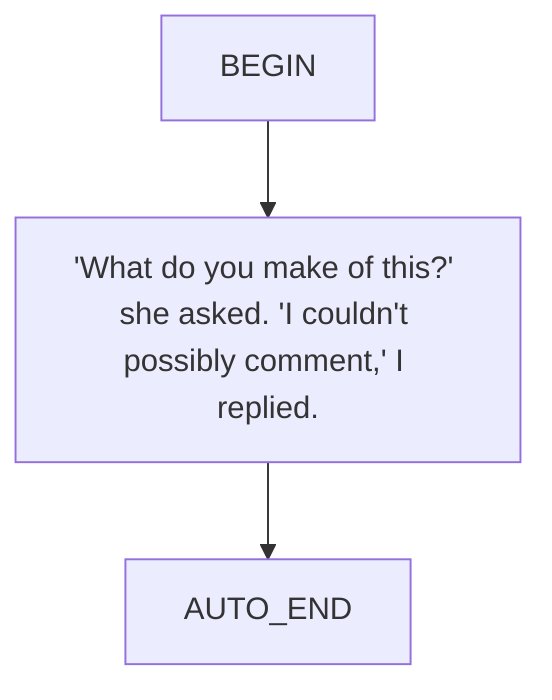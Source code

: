 flowchart TD
    D["'What do you make of this?' she asked. 'I couldn't possibly comment,' I replied."]
    BEGIN --> D
    D --> AUTO_END